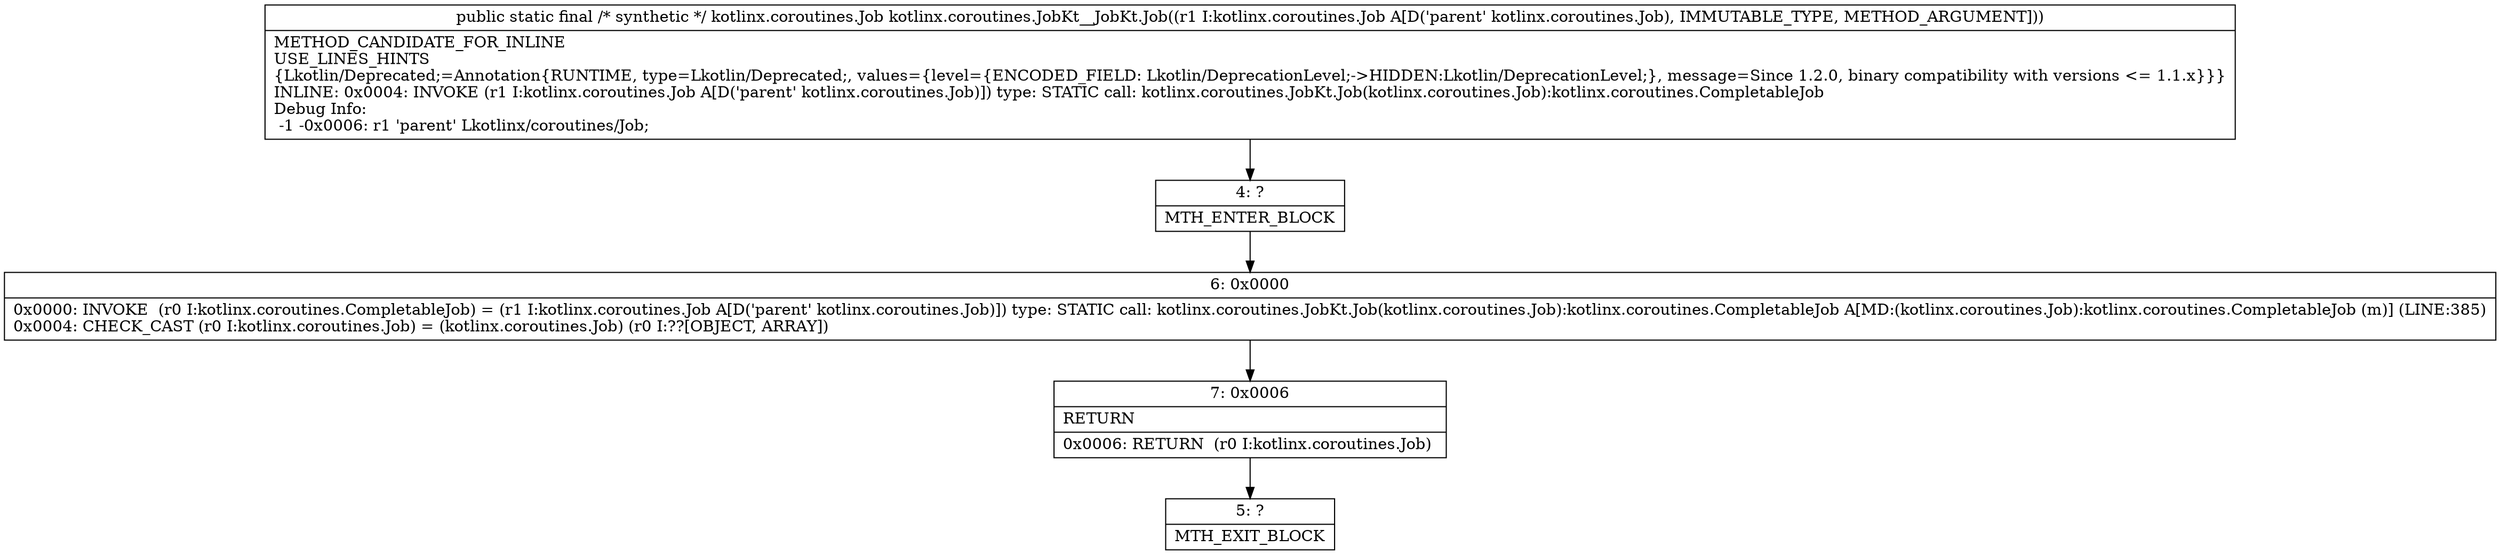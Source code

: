 digraph "CFG forkotlinx.coroutines.JobKt__JobKt.Job(Lkotlinx\/coroutines\/Job;)Lkotlinx\/coroutines\/Job;" {
Node_4 [shape=record,label="{4\:\ ?|MTH_ENTER_BLOCK\l}"];
Node_6 [shape=record,label="{6\:\ 0x0000|0x0000: INVOKE  (r0 I:kotlinx.coroutines.CompletableJob) = (r1 I:kotlinx.coroutines.Job A[D('parent' kotlinx.coroutines.Job)]) type: STATIC call: kotlinx.coroutines.JobKt.Job(kotlinx.coroutines.Job):kotlinx.coroutines.CompletableJob A[MD:(kotlinx.coroutines.Job):kotlinx.coroutines.CompletableJob (m)] (LINE:385)\l0x0004: CHECK_CAST (r0 I:kotlinx.coroutines.Job) = (kotlinx.coroutines.Job) (r0 I:??[OBJECT, ARRAY]) \l}"];
Node_7 [shape=record,label="{7\:\ 0x0006|RETURN\l|0x0006: RETURN  (r0 I:kotlinx.coroutines.Job) \l}"];
Node_5 [shape=record,label="{5\:\ ?|MTH_EXIT_BLOCK\l}"];
MethodNode[shape=record,label="{public static final \/* synthetic *\/ kotlinx.coroutines.Job kotlinx.coroutines.JobKt__JobKt.Job((r1 I:kotlinx.coroutines.Job A[D('parent' kotlinx.coroutines.Job), IMMUTABLE_TYPE, METHOD_ARGUMENT]))  | METHOD_CANDIDATE_FOR_INLINE\lUSE_LINES_HINTS\l\{Lkotlin\/Deprecated;=Annotation\{RUNTIME, type=Lkotlin\/Deprecated;, values=\{level=\{ENCODED_FIELD: Lkotlin\/DeprecationLevel;\-\>HIDDEN:Lkotlin\/DeprecationLevel;\}, message=Since 1.2.0, binary compatibility with versions \<= 1.1.x\}\}\}\lINLINE: 0x0004: INVOKE  (r1 I:kotlinx.coroutines.Job A[D('parent' kotlinx.coroutines.Job)]) type: STATIC call: kotlinx.coroutines.JobKt.Job(kotlinx.coroutines.Job):kotlinx.coroutines.CompletableJob\lDebug Info:\l  \-1 \-0x0006: r1 'parent' Lkotlinx\/coroutines\/Job;\l}"];
MethodNode -> Node_4;Node_4 -> Node_6;
Node_6 -> Node_7;
Node_7 -> Node_5;
}

